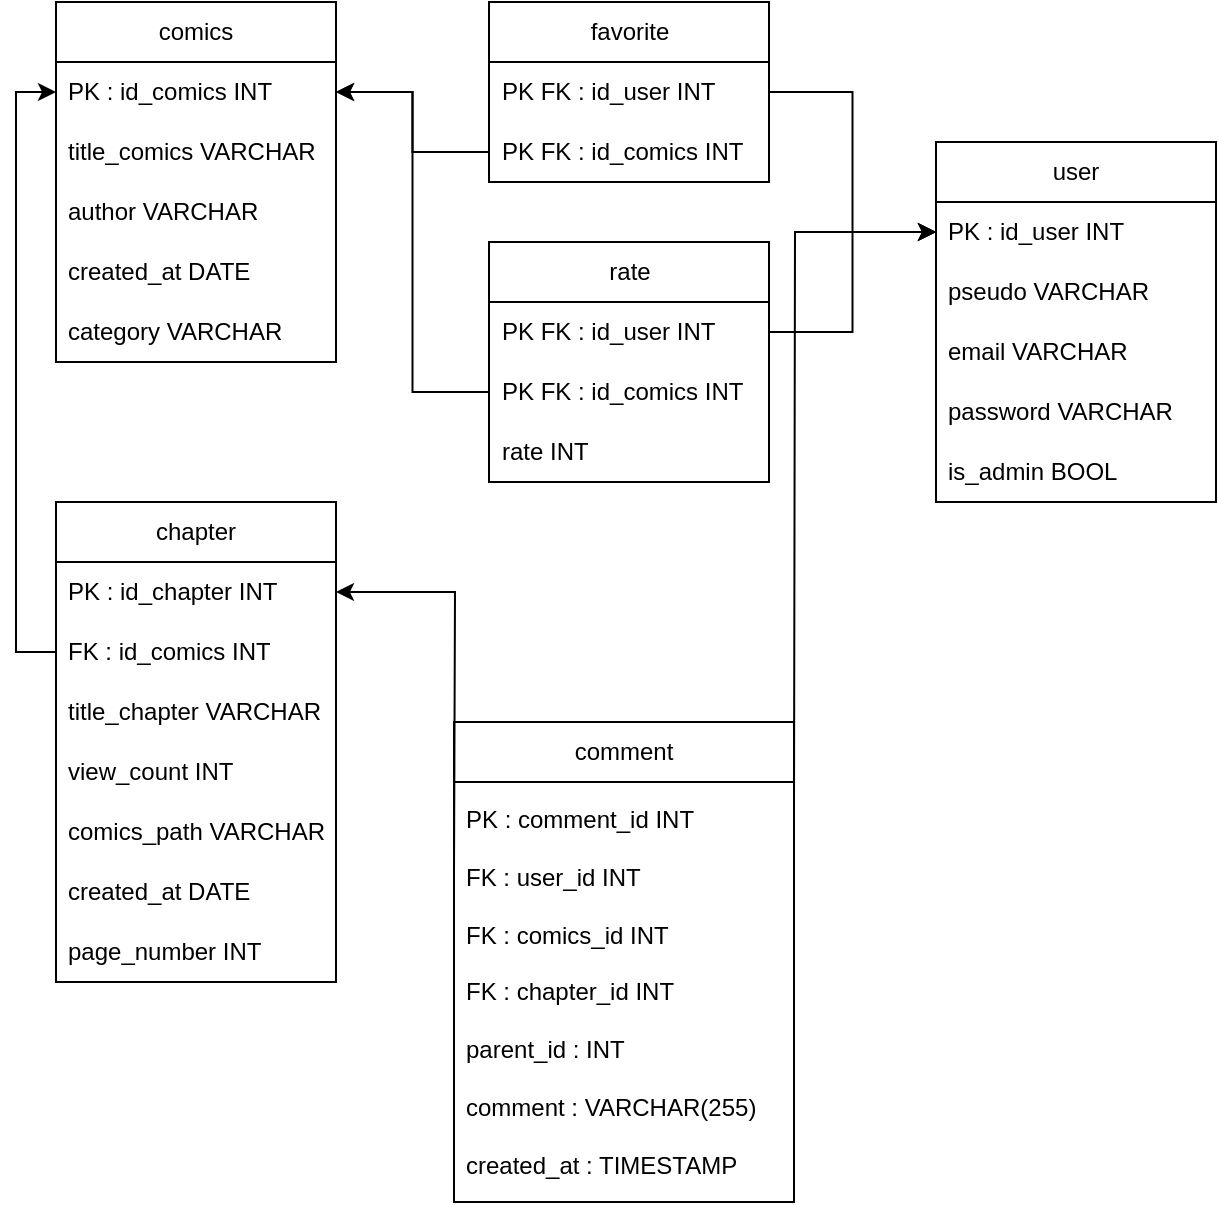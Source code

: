 <mxfile version="24.7.17">
  <diagram name="Page-1" id="BkTUg27Qv4_wy2Lq2313">
    <mxGraphModel dx="1402" dy="769" grid="1" gridSize="10" guides="1" tooltips="1" connect="1" arrows="1" fold="1" page="1" pageScale="1" pageWidth="827" pageHeight="1169" math="0" shadow="0">
      <root>
        <mxCell id="0" />
        <mxCell id="1" parent="0" />
        <mxCell id="fL8S6Vo8-kwFM8r6AnUl-5" value="comics" style="swimlane;fontStyle=0;childLayout=stackLayout;horizontal=1;startSize=30;horizontalStack=0;resizeParent=1;resizeParentMax=0;resizeLast=0;collapsible=1;marginBottom=0;whiteSpace=wrap;html=1;" parent="1" vertex="1">
          <mxGeometry x="130" y="70" width="140" height="180" as="geometry" />
        </mxCell>
        <mxCell id="fL8S6Vo8-kwFM8r6AnUl-6" value="PK : id_comics INT" style="text;strokeColor=none;fillColor=none;align=left;verticalAlign=middle;spacingLeft=4;spacingRight=4;overflow=hidden;points=[[0,0.5],[1,0.5]];portConstraint=eastwest;rotatable=0;whiteSpace=wrap;html=1;" parent="fL8S6Vo8-kwFM8r6AnUl-5" vertex="1">
          <mxGeometry y="30" width="140" height="30" as="geometry" />
        </mxCell>
        <mxCell id="fL8S6Vo8-kwFM8r6AnUl-7" value="title_comics VARCHAR" style="text;strokeColor=none;fillColor=none;align=left;verticalAlign=middle;spacingLeft=4;spacingRight=4;overflow=hidden;points=[[0,0.5],[1,0.5]];portConstraint=eastwest;rotatable=0;whiteSpace=wrap;html=1;" parent="fL8S6Vo8-kwFM8r6AnUl-5" vertex="1">
          <mxGeometry y="60" width="140" height="30" as="geometry" />
        </mxCell>
        <mxCell id="fL8S6Vo8-kwFM8r6AnUl-8" value="author VARCHAR" style="text;strokeColor=none;fillColor=none;align=left;verticalAlign=middle;spacingLeft=4;spacingRight=4;overflow=hidden;points=[[0,0.5],[1,0.5]];portConstraint=eastwest;rotatable=0;whiteSpace=wrap;html=1;" parent="fL8S6Vo8-kwFM8r6AnUl-5" vertex="1">
          <mxGeometry y="90" width="140" height="30" as="geometry" />
        </mxCell>
        <mxCell id="fL8S6Vo8-kwFM8r6AnUl-9" value="created_at DATE" style="text;strokeColor=none;fillColor=none;align=left;verticalAlign=middle;spacingLeft=4;spacingRight=4;overflow=hidden;points=[[0,0.5],[1,0.5]];portConstraint=eastwest;rotatable=0;whiteSpace=wrap;html=1;" parent="fL8S6Vo8-kwFM8r6AnUl-5" vertex="1">
          <mxGeometry y="120" width="140" height="30" as="geometry" />
        </mxCell>
        <mxCell id="fL8S6Vo8-kwFM8r6AnUl-10" value="category VARCHAR" style="text;strokeColor=none;fillColor=none;align=left;verticalAlign=middle;spacingLeft=4;spacingRight=4;overflow=hidden;points=[[0,0.5],[1,0.5]];portConstraint=eastwest;rotatable=0;whiteSpace=wrap;html=1;" parent="fL8S6Vo8-kwFM8r6AnUl-5" vertex="1">
          <mxGeometry y="150" width="140" height="30" as="geometry" />
        </mxCell>
        <mxCell id="fL8S6Vo8-kwFM8r6AnUl-11" value="chapter" style="swimlane;fontStyle=0;childLayout=stackLayout;horizontal=1;startSize=30;horizontalStack=0;resizeParent=1;resizeParentMax=0;resizeLast=0;collapsible=1;marginBottom=0;whiteSpace=wrap;html=1;" parent="1" vertex="1">
          <mxGeometry x="130" y="320" width="140" height="240" as="geometry" />
        </mxCell>
        <mxCell id="fL8S6Vo8-kwFM8r6AnUl-12" value="PK : id_chapter INT" style="text;strokeColor=none;fillColor=none;align=left;verticalAlign=middle;spacingLeft=4;spacingRight=4;overflow=hidden;points=[[0,0.5],[1,0.5]];portConstraint=eastwest;rotatable=0;whiteSpace=wrap;html=1;" parent="fL8S6Vo8-kwFM8r6AnUl-11" vertex="1">
          <mxGeometry y="30" width="140" height="30" as="geometry" />
        </mxCell>
        <mxCell id="fL8S6Vo8-kwFM8r6AnUl-18" value="FK : id_comics INT" style="text;strokeColor=none;fillColor=none;align=left;verticalAlign=middle;spacingLeft=4;spacingRight=4;overflow=hidden;points=[[0,0.5],[1,0.5]];portConstraint=eastwest;rotatable=0;whiteSpace=wrap;html=1;" parent="fL8S6Vo8-kwFM8r6AnUl-11" vertex="1">
          <mxGeometry y="60" width="140" height="30" as="geometry" />
        </mxCell>
        <mxCell id="fL8S6Vo8-kwFM8r6AnUl-13" value="title_chapter VARCHAR" style="text;strokeColor=none;fillColor=none;align=left;verticalAlign=middle;spacingLeft=4;spacingRight=4;overflow=hidden;points=[[0,0.5],[1,0.5]];portConstraint=eastwest;rotatable=0;whiteSpace=wrap;html=1;" parent="fL8S6Vo8-kwFM8r6AnUl-11" vertex="1">
          <mxGeometry y="90" width="140" height="30" as="geometry" />
        </mxCell>
        <mxCell id="fL8S6Vo8-kwFM8r6AnUl-14" value="view_count INT" style="text;strokeColor=none;fillColor=none;align=left;verticalAlign=middle;spacingLeft=4;spacingRight=4;overflow=hidden;points=[[0,0.5],[1,0.5]];portConstraint=eastwest;rotatable=0;whiteSpace=wrap;html=1;" parent="fL8S6Vo8-kwFM8r6AnUl-11" vertex="1">
          <mxGeometry y="120" width="140" height="30" as="geometry" />
        </mxCell>
        <mxCell id="fL8S6Vo8-kwFM8r6AnUl-15" value="comics_path VARCHAR" style="text;strokeColor=none;fillColor=none;align=left;verticalAlign=middle;spacingLeft=4;spacingRight=4;overflow=hidden;points=[[0,0.5],[1,0.5]];portConstraint=eastwest;rotatable=0;whiteSpace=wrap;html=1;" parent="fL8S6Vo8-kwFM8r6AnUl-11" vertex="1">
          <mxGeometry y="150" width="140" height="30" as="geometry" />
        </mxCell>
        <mxCell id="fL8S6Vo8-kwFM8r6AnUl-16" value="created_at DATE" style="text;strokeColor=none;fillColor=none;align=left;verticalAlign=middle;spacingLeft=4;spacingRight=4;overflow=hidden;points=[[0,0.5],[1,0.5]];portConstraint=eastwest;rotatable=0;whiteSpace=wrap;html=1;" parent="fL8S6Vo8-kwFM8r6AnUl-11" vertex="1">
          <mxGeometry y="180" width="140" height="30" as="geometry" />
        </mxCell>
        <mxCell id="fL8S6Vo8-kwFM8r6AnUl-17" value="page_number INT" style="text;strokeColor=none;fillColor=none;align=left;verticalAlign=middle;spacingLeft=4;spacingRight=4;overflow=hidden;points=[[0,0.5],[1,0.5]];portConstraint=eastwest;rotatable=0;whiteSpace=wrap;html=1;" parent="fL8S6Vo8-kwFM8r6AnUl-11" vertex="1">
          <mxGeometry y="210" width="140" height="30" as="geometry" />
        </mxCell>
        <mxCell id="fL8S6Vo8-kwFM8r6AnUl-19" style="edgeStyle=orthogonalEdgeStyle;rounded=0;orthogonalLoop=1;jettySize=auto;html=1;exitX=0;exitY=0.5;exitDx=0;exitDy=0;entryX=0;entryY=0.5;entryDx=0;entryDy=0;" parent="1" source="fL8S6Vo8-kwFM8r6AnUl-18" target="fL8S6Vo8-kwFM8r6AnUl-6" edge="1">
          <mxGeometry relative="1" as="geometry" />
        </mxCell>
        <mxCell id="fL8S6Vo8-kwFM8r6AnUl-20" value="user" style="swimlane;fontStyle=0;childLayout=stackLayout;horizontal=1;startSize=30;horizontalStack=0;resizeParent=1;resizeParentMax=0;resizeLast=0;collapsible=1;marginBottom=0;whiteSpace=wrap;html=1;" parent="1" vertex="1">
          <mxGeometry x="570" y="140" width="140" height="180" as="geometry" />
        </mxCell>
        <mxCell id="fL8S6Vo8-kwFM8r6AnUl-21" value="PK : id_user INT" style="text;strokeColor=none;fillColor=none;align=left;verticalAlign=middle;spacingLeft=4;spacingRight=4;overflow=hidden;points=[[0,0.5],[1,0.5]];portConstraint=eastwest;rotatable=0;whiteSpace=wrap;html=1;" parent="fL8S6Vo8-kwFM8r6AnUl-20" vertex="1">
          <mxGeometry y="30" width="140" height="30" as="geometry" />
        </mxCell>
        <mxCell id="fL8S6Vo8-kwFM8r6AnUl-22" value="pseudo VARCHAR" style="text;strokeColor=none;fillColor=none;align=left;verticalAlign=middle;spacingLeft=4;spacingRight=4;overflow=hidden;points=[[0,0.5],[1,0.5]];portConstraint=eastwest;rotatable=0;whiteSpace=wrap;html=1;" parent="fL8S6Vo8-kwFM8r6AnUl-20" vertex="1">
          <mxGeometry y="60" width="140" height="30" as="geometry" />
        </mxCell>
        <mxCell id="fL8S6Vo8-kwFM8r6AnUl-23" value="email VARCHAR" style="text;strokeColor=none;fillColor=none;align=left;verticalAlign=middle;spacingLeft=4;spacingRight=4;overflow=hidden;points=[[0,0.5],[1,0.5]];portConstraint=eastwest;rotatable=0;whiteSpace=wrap;html=1;" parent="fL8S6Vo8-kwFM8r6AnUl-20" vertex="1">
          <mxGeometry y="90" width="140" height="30" as="geometry" />
        </mxCell>
        <mxCell id="fL8S6Vo8-kwFM8r6AnUl-24" value="password VARCHAR" style="text;strokeColor=none;fillColor=none;align=left;verticalAlign=middle;spacingLeft=4;spacingRight=4;overflow=hidden;points=[[0,0.5],[1,0.5]];portConstraint=eastwest;rotatable=0;whiteSpace=wrap;html=1;" parent="fL8S6Vo8-kwFM8r6AnUl-20" vertex="1">
          <mxGeometry y="120" width="140" height="30" as="geometry" />
        </mxCell>
        <mxCell id="fL8S6Vo8-kwFM8r6AnUl-25" value="is_admin BOOL" style="text;strokeColor=none;fillColor=none;align=left;verticalAlign=middle;spacingLeft=4;spacingRight=4;overflow=hidden;points=[[0,0.5],[1,0.5]];portConstraint=eastwest;rotatable=0;whiteSpace=wrap;html=1;" parent="fL8S6Vo8-kwFM8r6AnUl-20" vertex="1">
          <mxGeometry y="150" width="140" height="30" as="geometry" />
        </mxCell>
        <mxCell id="fL8S6Vo8-kwFM8r6AnUl-26" value="comment" style="swimlane;fontStyle=0;childLayout=stackLayout;horizontal=1;startSize=30;horizontalStack=0;resizeParent=1;resizeParentMax=0;resizeLast=0;collapsible=1;marginBottom=0;whiteSpace=wrap;html=1;" parent="1" vertex="1">
          <mxGeometry x="329" y="430" width="170" height="240" as="geometry" />
        </mxCell>
        <mxCell id="fL8S6Vo8-kwFM8r6AnUl-29" value="PK : comment_id &lt;span class=&quot;hljs-type&quot;&gt;INT&lt;/span&gt;&lt;div&gt;&lt;br&gt;FK : user_id &lt;span class=&quot;hljs-type&quot;&gt;INT&lt;/span&gt;&lt;/div&gt;&lt;div&gt;&lt;br&gt;FK : comics_id &lt;span class=&quot;hljs-type&quot;&gt;INT&lt;/span&gt;&lt;/div&gt;&lt;div&gt;&lt;br&gt;FK : chapter_id &lt;span class=&quot;hljs-type&quot;&gt;INT&lt;/span&gt;&lt;/div&gt;&lt;div&gt;&lt;br&gt;parent_id : &lt;span class=&quot;hljs-type&quot;&gt;INT&lt;/span&gt;&lt;/div&gt;&lt;div&gt;&lt;br&gt;comment : &lt;span class=&quot;hljs-type&quot;&gt;VARCHAR&lt;/span&gt;(&lt;span class=&quot;hljs-number&quot;&gt;255&lt;/span&gt;)&lt;br&gt;&lt;br&gt;&lt;/div&gt;&lt;div&gt;created_at : &lt;span class=&quot;hljs-type&quot;&gt;TIMESTAMP&lt;/span&gt;&lt;div&gt;&lt;/div&gt;&lt;/div&gt;" style="text;strokeColor=none;fillColor=none;align=left;verticalAlign=middle;spacingLeft=4;spacingRight=4;overflow=hidden;points=[[0,0.5],[1,0.5]];portConstraint=eastwest;rotatable=0;whiteSpace=wrap;html=1;" parent="fL8S6Vo8-kwFM8r6AnUl-26" vertex="1">
          <mxGeometry y="30" width="170" height="210" as="geometry" />
        </mxCell>
        <mxCell id="fL8S6Vo8-kwFM8r6AnUl-30" style="edgeStyle=orthogonalEdgeStyle;rounded=0;orthogonalLoop=1;jettySize=auto;html=1;exitX=0;exitY=0.5;exitDx=0;exitDy=0;entryX=1;entryY=0.5;entryDx=0;entryDy=0;" parent="1" target="fL8S6Vo8-kwFM8r6AnUl-12" edge="1">
          <mxGeometry relative="1" as="geometry">
            <mxPoint x="329" y="505" as="sourcePoint" />
          </mxGeometry>
        </mxCell>
        <mxCell id="fL8S6Vo8-kwFM8r6AnUl-31" style="edgeStyle=orthogonalEdgeStyle;rounded=0;orthogonalLoop=1;jettySize=auto;html=1;exitX=1;exitY=0.5;exitDx=0;exitDy=0;entryX=0;entryY=0.5;entryDx=0;entryDy=0;" parent="1" target="fL8S6Vo8-kwFM8r6AnUl-21" edge="1">
          <mxGeometry relative="1" as="geometry">
            <mxPoint x="499" y="475" as="sourcePoint" />
          </mxGeometry>
        </mxCell>
        <mxCell id="fL8S6Vo8-kwFM8r6AnUl-32" value="rate" style="swimlane;fontStyle=0;childLayout=stackLayout;horizontal=1;startSize=30;horizontalStack=0;resizeParent=1;resizeParentMax=0;resizeLast=0;collapsible=1;marginBottom=0;whiteSpace=wrap;html=1;" parent="1" vertex="1">
          <mxGeometry x="346.5" y="190" width="140" height="120" as="geometry" />
        </mxCell>
        <mxCell id="fL8S6Vo8-kwFM8r6AnUl-33" value="PK FK : id_user INT" style="text;strokeColor=none;fillColor=none;align=left;verticalAlign=middle;spacingLeft=4;spacingRight=4;overflow=hidden;points=[[0,0.5],[1,0.5]];portConstraint=eastwest;rotatable=0;whiteSpace=wrap;html=1;" parent="fL8S6Vo8-kwFM8r6AnUl-32" vertex="1">
          <mxGeometry y="30" width="140" height="30" as="geometry" />
        </mxCell>
        <mxCell id="fL8S6Vo8-kwFM8r6AnUl-34" value="PK FK : id_comics INT" style="text;strokeColor=none;fillColor=none;align=left;verticalAlign=middle;spacingLeft=4;spacingRight=4;overflow=hidden;points=[[0,0.5],[1,0.5]];portConstraint=eastwest;rotatable=0;whiteSpace=wrap;html=1;" parent="fL8S6Vo8-kwFM8r6AnUl-32" vertex="1">
          <mxGeometry y="60" width="140" height="30" as="geometry" />
        </mxCell>
        <mxCell id="fL8S6Vo8-kwFM8r6AnUl-35" value="rate INT" style="text;strokeColor=none;fillColor=none;align=left;verticalAlign=middle;spacingLeft=4;spacingRight=4;overflow=hidden;points=[[0,0.5],[1,0.5]];portConstraint=eastwest;rotatable=0;whiteSpace=wrap;html=1;" parent="fL8S6Vo8-kwFM8r6AnUl-32" vertex="1">
          <mxGeometry y="90" width="140" height="30" as="geometry" />
        </mxCell>
        <mxCell id="fL8S6Vo8-kwFM8r6AnUl-36" style="edgeStyle=orthogonalEdgeStyle;rounded=0;orthogonalLoop=1;jettySize=auto;html=1;exitX=1;exitY=0.5;exitDx=0;exitDy=0;entryX=0;entryY=0.5;entryDx=0;entryDy=0;" parent="1" source="fL8S6Vo8-kwFM8r6AnUl-33" target="fL8S6Vo8-kwFM8r6AnUl-21" edge="1">
          <mxGeometry relative="1" as="geometry" />
        </mxCell>
        <mxCell id="fL8S6Vo8-kwFM8r6AnUl-37" style="edgeStyle=orthogonalEdgeStyle;rounded=0;orthogonalLoop=1;jettySize=auto;html=1;exitX=0;exitY=0.5;exitDx=0;exitDy=0;entryX=1;entryY=0.5;entryDx=0;entryDy=0;" parent="1" source="fL8S6Vo8-kwFM8r6AnUl-34" target="fL8S6Vo8-kwFM8r6AnUl-6" edge="1">
          <mxGeometry relative="1" as="geometry" />
        </mxCell>
        <mxCell id="fL8S6Vo8-kwFM8r6AnUl-38" value="favorite" style="swimlane;fontStyle=0;childLayout=stackLayout;horizontal=1;startSize=30;horizontalStack=0;resizeParent=1;resizeParentMax=0;resizeLast=0;collapsible=1;marginBottom=0;whiteSpace=wrap;html=1;" parent="1" vertex="1">
          <mxGeometry x="346.5" y="70" width="140" height="90" as="geometry" />
        </mxCell>
        <mxCell id="fL8S6Vo8-kwFM8r6AnUl-39" value="PK FK : id_user INT" style="text;strokeColor=none;fillColor=none;align=left;verticalAlign=middle;spacingLeft=4;spacingRight=4;overflow=hidden;points=[[0,0.5],[1,0.5]];portConstraint=eastwest;rotatable=0;whiteSpace=wrap;html=1;" parent="fL8S6Vo8-kwFM8r6AnUl-38" vertex="1">
          <mxGeometry y="30" width="140" height="30" as="geometry" />
        </mxCell>
        <mxCell id="fL8S6Vo8-kwFM8r6AnUl-40" value="PK FK : id_comics INT" style="text;strokeColor=none;fillColor=none;align=left;verticalAlign=middle;spacingLeft=4;spacingRight=4;overflow=hidden;points=[[0,0.5],[1,0.5]];portConstraint=eastwest;rotatable=0;whiteSpace=wrap;html=1;" parent="fL8S6Vo8-kwFM8r6AnUl-38" vertex="1">
          <mxGeometry y="60" width="140" height="30" as="geometry" />
        </mxCell>
        <mxCell id="fL8S6Vo8-kwFM8r6AnUl-42" style="edgeStyle=orthogonalEdgeStyle;rounded=0;orthogonalLoop=1;jettySize=auto;html=1;exitX=1;exitY=0.5;exitDx=0;exitDy=0;entryX=0;entryY=0.5;entryDx=0;entryDy=0;" parent="1" source="fL8S6Vo8-kwFM8r6AnUl-39" target="fL8S6Vo8-kwFM8r6AnUl-21" edge="1">
          <mxGeometry relative="1" as="geometry" />
        </mxCell>
        <mxCell id="fL8S6Vo8-kwFM8r6AnUl-44" style="edgeStyle=orthogonalEdgeStyle;rounded=0;orthogonalLoop=1;jettySize=auto;html=1;exitX=0;exitY=0.5;exitDx=0;exitDy=0;entryX=1;entryY=0.5;entryDx=0;entryDy=0;" parent="1" source="fL8S6Vo8-kwFM8r6AnUl-40" target="fL8S6Vo8-kwFM8r6AnUl-6" edge="1">
          <mxGeometry relative="1" as="geometry" />
        </mxCell>
      </root>
    </mxGraphModel>
  </diagram>
</mxfile>
